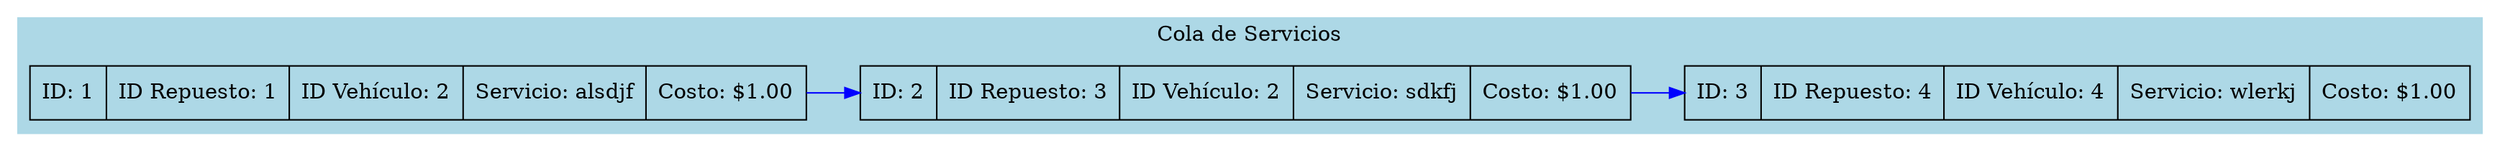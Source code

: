 digraph G {
    rankdir=LR;
    node [shape=record];
    subgraph cluster_0 {
        label = "Cola de Servicios";
        style=filled;
        color=lightblue;
        node1 [label="{{ID: 1}|{ID Repuesto: 1}|{ID Vehículo: 2}|{Servicio: alsdjf}|{Costo: $1.00}}"];
        node2 [label="{{ID: 2}|{ID Repuesto: 3}|{ID Vehículo: 2}|{Servicio: sdkfj}|{Costo: $1.00}}"];
        node3 [label="{{ID: 3}|{ID Repuesto: 4}|{ID Vehículo: 4}|{Servicio: wlerkj}|{Costo: $1.00}}"];
        node1 -> node2 [color=blue, constraint=true];
        node2 -> node3 [color=blue, constraint=true];
    }
}
